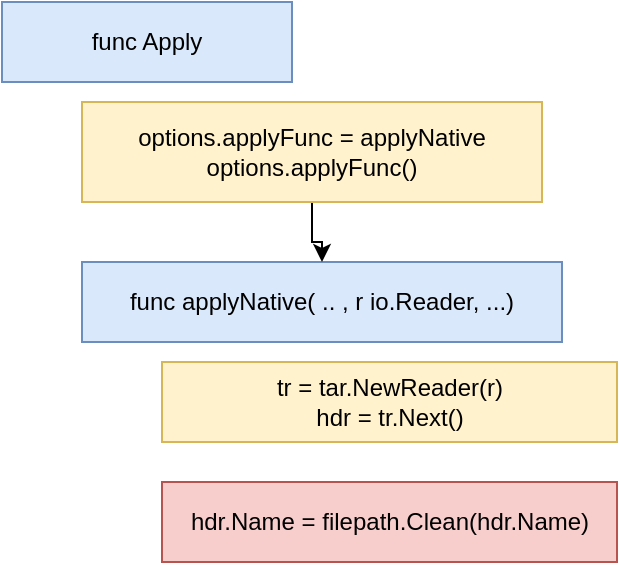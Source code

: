 <mxfile version="14.0.0" type="github"><diagram id="q8Wm38Z5nJ08836b1RSZ" name="Page-1"><mxGraphModel dx="593" dy="318" grid="1" gridSize="10" guides="1" tooltips="1" connect="1" arrows="1" fold="1" page="1" pageScale="1" pageWidth="827" pageHeight="1169" math="0" shadow="0"><root><mxCell id="0"/><mxCell id="1" parent="0"/><mxCell id="_bSDtMOKy1lk1E0QEPcb-1" value="hdr.Name = filepath.Clean(hdr.Name)" style="rounded=0;whiteSpace=wrap;html=1;fillColor=#f8cecc;strokeColor=#b85450;" vertex="1" parent="1"><mxGeometry x="200" y="470" width="227.5" height="40" as="geometry"/></mxCell><mxCell id="_bSDtMOKy1lk1E0QEPcb-3" value="func applyNative( .. , r io.Reader, ...)" style="rounded=0;whiteSpace=wrap;html=1;fillColor=#dae8fc;strokeColor=#6c8ebf;" vertex="1" parent="1"><mxGeometry x="160" y="360" width="240" height="40" as="geometry"/></mxCell><mxCell id="_bSDtMOKy1lk1E0QEPcb-4" value="func Apply" style="rounded=0;whiteSpace=wrap;html=1;fillColor=#dae8fc;strokeColor=#6c8ebf;" vertex="1" parent="1"><mxGeometry x="120" y="230" width="145" height="40" as="geometry"/></mxCell><mxCell id="_bSDtMOKy1lk1E0QEPcb-6" style="edgeStyle=orthogonalEdgeStyle;rounded=0;orthogonalLoop=1;jettySize=auto;html=1;" edge="1" parent="1" source="_bSDtMOKy1lk1E0QEPcb-5" target="_bSDtMOKy1lk1E0QEPcb-3"><mxGeometry relative="1" as="geometry"/></mxCell><mxCell id="_bSDtMOKy1lk1E0QEPcb-5" value="options.applyFunc = applyNative&lt;br&gt;options.applyFunc()" style="rounded=0;whiteSpace=wrap;html=1;fillColor=#fff2cc;strokeColor=#d6b656;" vertex="1" parent="1"><mxGeometry x="160" y="280" width="230" height="50" as="geometry"/></mxCell><mxCell id="_bSDtMOKy1lk1E0QEPcb-8" value="tr = tar.NewReader(r)&lt;br&gt;hdr = tr.Next()" style="rounded=0;whiteSpace=wrap;html=1;fillColor=#fff2cc;strokeColor=#d6b656;" vertex="1" parent="1"><mxGeometry x="200" y="410" width="227.5" height="40" as="geometry"/></mxCell></root></mxGraphModel></diagram></mxfile>
